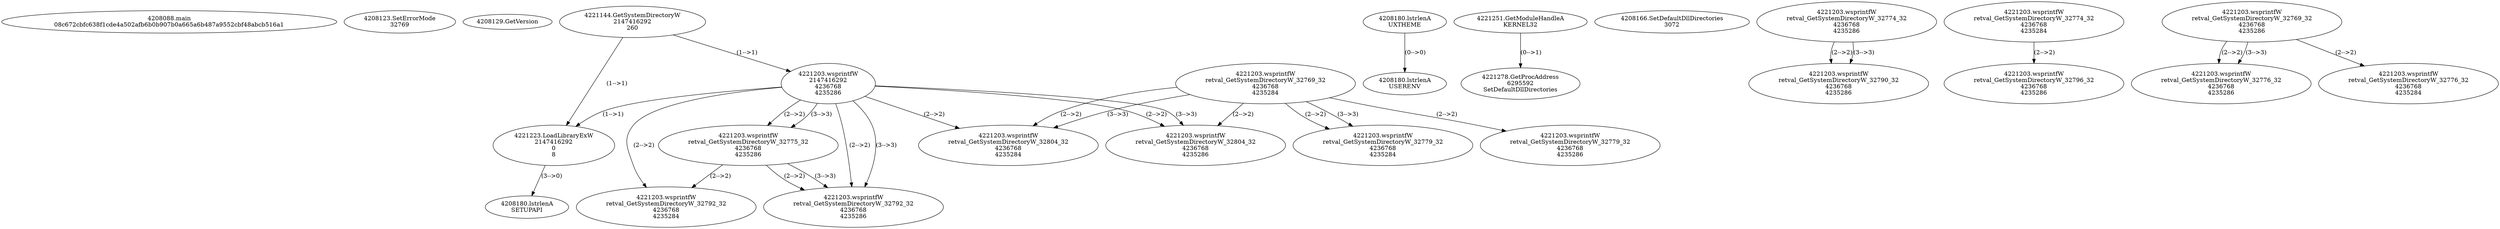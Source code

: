 // Global SCDG with merge call
digraph {
	0 [label="4208088.main
08c672cbfc638f1cde4a502afb6b0b907b0a665a6b487a9552cbf48abcb516a1"]
	1 [label="4208123.SetErrorMode
32769"]
	2 [label="4208129.GetVersion
"]
	3 [label="4221144.GetSystemDirectoryW
2147416292
260"]
	4 [label="4221203.wsprintfW
2147416292
4236768
4235286"]
	3 -> 4 [label="(1-->1)"]
	5 [label="4221223.LoadLibraryExW
2147416292
0
8"]
	3 -> 5 [label="(1-->1)"]
	4 -> 5 [label="(1-->1)"]
	6 [label="4208180.lstrlenA
UXTHEME"]
	7 [label="4221203.wsprintfW
retval_GetSystemDirectoryW_32775_32
4236768
4235286"]
	4 -> 7 [label="(2-->2)"]
	4 -> 7 [label="(3-->3)"]
	8 [label="4208180.lstrlenA
USERENV"]
	6 -> 8 [label="(0-->0)"]
	9 [label="4221203.wsprintfW
retval_GetSystemDirectoryW_32792_32
4236768
4235284"]
	4 -> 9 [label="(2-->2)"]
	7 -> 9 [label="(2-->2)"]
	10 [label="4208180.lstrlenA
SETUPAPI"]
	5 -> 10 [label="(3-->0)"]
	11 [label="4221203.wsprintfW
retval_GetSystemDirectoryW_32769_32
4236768
4235284"]
	12 [label="4221203.wsprintfW
retval_GetSystemDirectoryW_32804_32
4236768
4235284"]
	4 -> 12 [label="(2-->2)"]
	11 -> 12 [label="(2-->2)"]
	11 -> 12 [label="(3-->3)"]
	13 [label="4221203.wsprintfW
retval_GetSystemDirectoryW_32804_32
4236768
4235286"]
	4 -> 13 [label="(2-->2)"]
	11 -> 13 [label="(2-->2)"]
	4 -> 13 [label="(3-->3)"]
	14 [label="4221251.GetModuleHandleA
KERNEL32"]
	15 [label="4221278.GetProcAddress
6295592
SetDefaultDllDirectories"]
	14 -> 15 [label="(0-->1)"]
	16 [label="4208166.SetDefaultDllDirectories
3072"]
	17 [label="4221203.wsprintfW
retval_GetSystemDirectoryW_32774_32
4236768
4235286"]
	18 [label="4221203.wsprintfW
retval_GetSystemDirectoryW_32790_32
4236768
4235286"]
	17 -> 18 [label="(2-->2)"]
	17 -> 18 [label="(3-->3)"]
	19 [label="4221203.wsprintfW
retval_GetSystemDirectoryW_32774_32
4236768
4235284"]
	20 [label="4221203.wsprintfW
retval_GetSystemDirectoryW_32769_32
4236768
4235286"]
	21 [label="4221203.wsprintfW
retval_GetSystemDirectoryW_32776_32
4236768
4235286"]
	20 -> 21 [label="(2-->2)"]
	20 -> 21 [label="(3-->3)"]
	22 [label="4221203.wsprintfW
retval_GetSystemDirectoryW_32776_32
4236768
4235284"]
	20 -> 22 [label="(2-->2)"]
	23 [label="4221203.wsprintfW
retval_GetSystemDirectoryW_32779_32
4236768
4235284"]
	11 -> 23 [label="(2-->2)"]
	11 -> 23 [label="(3-->3)"]
	24 [label="4221203.wsprintfW
retval_GetSystemDirectoryW_32779_32
4236768
4235286"]
	11 -> 24 [label="(2-->2)"]
	25 [label="4221203.wsprintfW
retval_GetSystemDirectoryW_32792_32
4236768
4235286"]
	4 -> 25 [label="(2-->2)"]
	7 -> 25 [label="(2-->2)"]
	4 -> 25 [label="(3-->3)"]
	7 -> 25 [label="(3-->3)"]
	26 [label="4221203.wsprintfW
retval_GetSystemDirectoryW_32796_32
4236768
4235286"]
	19 -> 26 [label="(2-->2)"]
}
